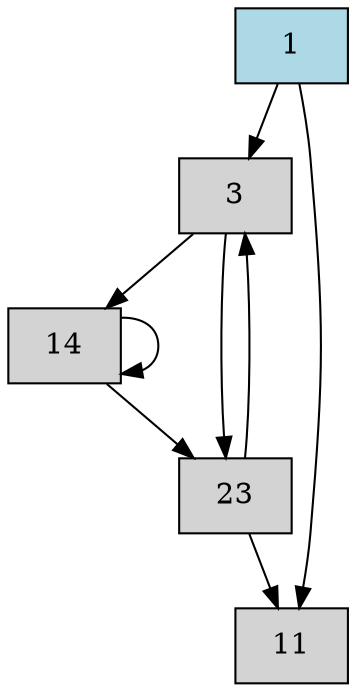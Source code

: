 digraph CFG {
    node [shape=box, style=filled];
    
    "1" [label="1", fillcolor="lightblue"];
    "3" [label="3", fillcolor="lightgray"];
    "11" [label="11", fillcolor="lightgray"];
    "14" [label="14", fillcolor="lightgray"];
    "23" [label="23", fillcolor="lightgray"];
    
    "1" -> "11";
    "1" -> "3";
    
    "3" -> "14";
    "3" -> "23";
    
    "14" -> "14";
    "14" -> "23";
    
    "23" -> "3";
    "23" -> "11";
}